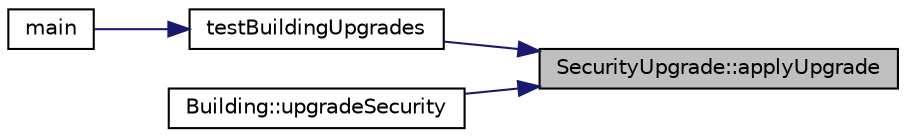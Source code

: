 digraph "SecurityUpgrade::applyUpgrade"
{
 // LATEX_PDF_SIZE
  edge [fontname="Helvetica",fontsize="10",labelfontname="Helvetica",labelfontsize="10"];
  node [fontname="Helvetica",fontsize="10",shape=record];
  rankdir="RL";
  Node1 [label="SecurityUpgrade::applyUpgrade",height=0.2,width=0.4,color="black", fillcolor="grey75", style="filled", fontcolor="black",tooltip="Applies the security upgrade to the building."];
  Node1 -> Node2 [dir="back",color="midnightblue",fontsize="10",style="solid",fontname="Helvetica"];
  Node2 [label="testBuildingUpgrades",height=0.2,width=0.4,color="black", fillcolor="white", style="filled",URL="$main_8cpp.html#af1c85c60ddb2951dfd9ccc7c4a6ad30b",tooltip=" "];
  Node2 -> Node3 [dir="back",color="midnightblue",fontsize="10",style="solid",fontname="Helvetica"];
  Node3 [label="main",height=0.2,width=0.4,color="black", fillcolor="white", style="filled",URL="$main_8cpp.html#ae66f6b31b5ad750f1fe042a706a4e3d4",tooltip="Main program entry point."];
  Node1 -> Node4 [dir="back",color="midnightblue",fontsize="10",style="solid",fontname="Helvetica"];
  Node4 [label="Building::upgradeSecurity",height=0.2,width=0.4,color="black", fillcolor="white", style="filled",URL="$classBuilding.html#a55cd01726998f7ed083dded06a3b5ae8",tooltip=" "];
}
